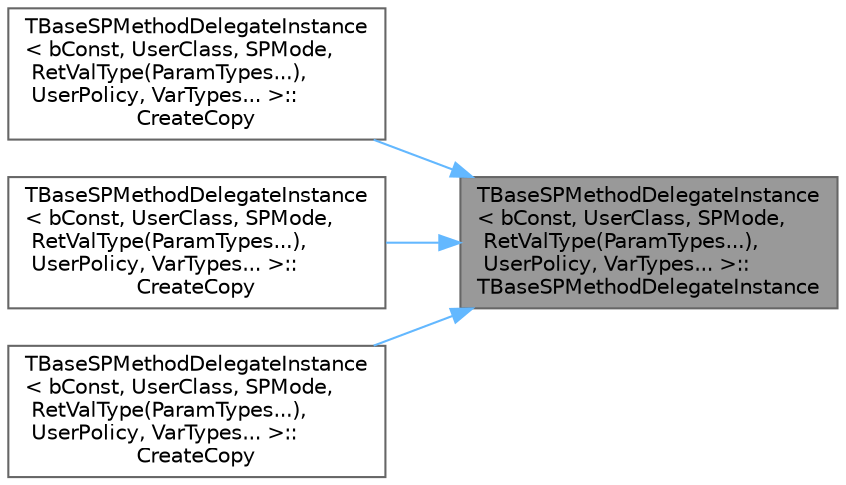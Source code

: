 digraph "TBaseSPMethodDelegateInstance&lt; bConst, UserClass, SPMode, RetValType(ParamTypes...), UserPolicy, VarTypes... &gt;::TBaseSPMethodDelegateInstance"
{
 // INTERACTIVE_SVG=YES
 // LATEX_PDF_SIZE
  bgcolor="transparent";
  edge [fontname=Helvetica,fontsize=10,labelfontname=Helvetica,labelfontsize=10];
  node [fontname=Helvetica,fontsize=10,shape=box,height=0.2,width=0.4];
  rankdir="RL";
  Node1 [id="Node000001",label="TBaseSPMethodDelegateInstance\l\< bConst, UserClass, SPMode,\l RetValType(ParamTypes...),\l UserPolicy, VarTypes... \>::\lTBaseSPMethodDelegateInstance",height=0.2,width=0.4,color="gray40", fillcolor="grey60", style="filled", fontcolor="black",tooltip=" "];
  Node1 -> Node2 [id="edge1_Node000001_Node000002",dir="back",color="steelblue1",style="solid",tooltip=" "];
  Node2 [id="Node000002",label="TBaseSPMethodDelegateInstance\l\< bConst, UserClass, SPMode,\l RetValType(ParamTypes...),\l UserPolicy, VarTypes... \>::\lCreateCopy",height=0.2,width=0.4,color="grey40", fillcolor="white", style="filled",URL="$d5/dbc/classTBaseSPMethodDelegateInstance_3_01bConst_00_01UserClass_00_01SPMode_00_01RetValType_07Param541c407167340c9ed24ff859325d4b84.html#aeab208f1517bbc6be18644a4c44fb8df",tooltip=" "];
  Node1 -> Node3 [id="edge2_Node000001_Node000003",dir="back",color="steelblue1",style="solid",tooltip=" "];
  Node3 [id="Node000003",label="TBaseSPMethodDelegateInstance\l\< bConst, UserClass, SPMode,\l RetValType(ParamTypes...),\l UserPolicy, VarTypes... \>::\lCreateCopy",height=0.2,width=0.4,color="grey40", fillcolor="white", style="filled",URL="$d5/dbc/classTBaseSPMethodDelegateInstance_3_01bConst_00_01UserClass_00_01SPMode_00_01RetValType_07Param541c407167340c9ed24ff859325d4b84.html#ad7e4f91abea7d1f37ce1827f1b5f1e65",tooltip=" "];
  Node1 -> Node4 [id="edge3_Node000001_Node000004",dir="back",color="steelblue1",style="solid",tooltip=" "];
  Node4 [id="Node000004",label="TBaseSPMethodDelegateInstance\l\< bConst, UserClass, SPMode,\l RetValType(ParamTypes...),\l UserPolicy, VarTypes... \>::\lCreateCopy",height=0.2,width=0.4,color="grey40", fillcolor="white", style="filled",URL="$d5/dbc/classTBaseSPMethodDelegateInstance_3_01bConst_00_01UserClass_00_01SPMode_00_01RetValType_07Param541c407167340c9ed24ff859325d4b84.html#aeb48146b9bb1b66c9083267e27de2d89",tooltip=" "];
}
